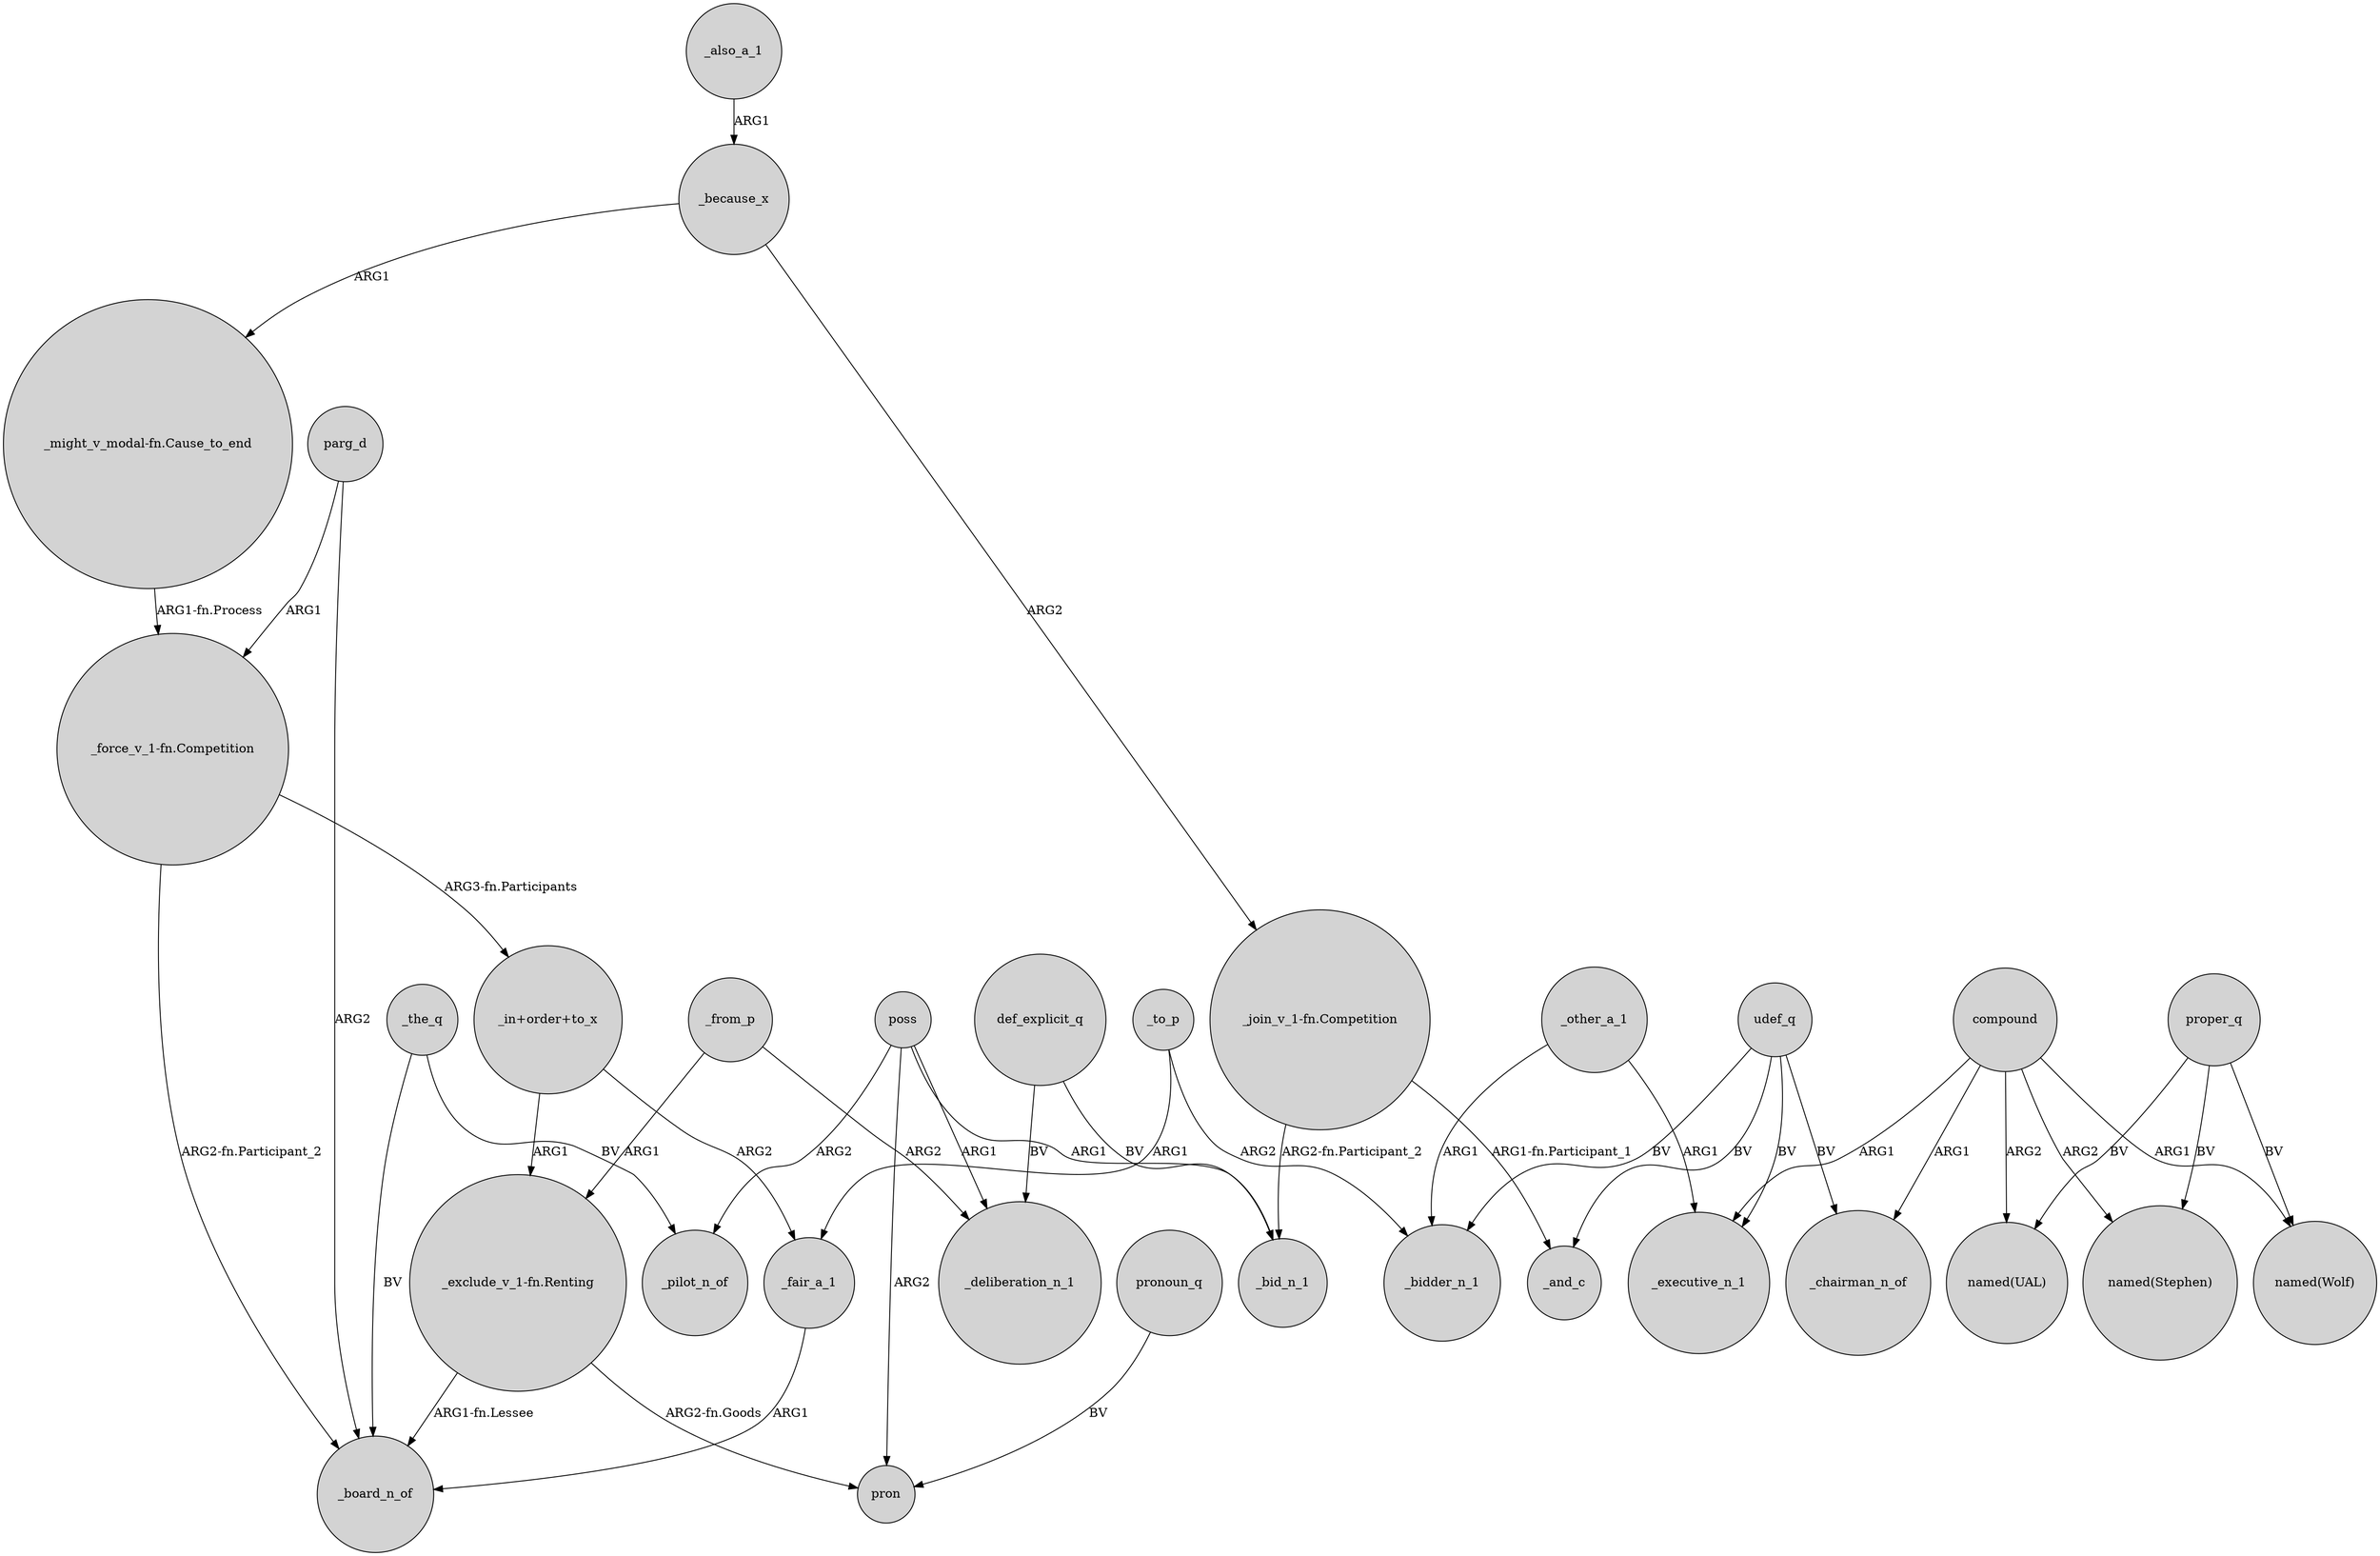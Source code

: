 digraph {
	node [shape=circle style=filled]
	"_force_v_1-fn.Competition" -> _board_n_of [label="ARG2-fn.Participant_2"]
	poss -> _pilot_n_of [label=ARG2]
	_from_p -> _deliberation_n_1 [label=ARG2]
	compound -> "named(Stephen)" [label=ARG2]
	poss -> _bid_n_1 [label=ARG1]
	"_join_v_1-fn.Competition" -> _bid_n_1 [label="ARG2-fn.Participant_2"]
	_from_p -> "_exclude_v_1-fn.Renting" [label=ARG1]
	_other_a_1 -> _bidder_n_1 [label=ARG1]
	def_explicit_q -> _deliberation_n_1 [label=BV]
	udef_q -> _chairman_n_of [label=BV]
	_to_p -> _bidder_n_1 [label=ARG2]
	udef_q -> _bidder_n_1 [label=BV]
	parg_d -> _board_n_of [label=ARG2]
	compound -> "named(Wolf)" [label=ARG1]
	"_force_v_1-fn.Competition" -> "_in+order+to_x" [label="ARG3-fn.Participants"]
	udef_q -> _and_c [label=BV]
	"_exclude_v_1-fn.Renting" -> pron [label="ARG2-fn.Goods"]
	_the_q -> _board_n_of [label=BV]
	_because_x -> "_join_v_1-fn.Competition" [label=ARG2]
	"_join_v_1-fn.Competition" -> _and_c [label="ARG1-fn.Participant_1"]
	proper_q -> "named(UAL)" [label=BV]
	pronoun_q -> pron [label=BV]
	def_explicit_q -> _bid_n_1 [label=BV]
	poss -> pron [label=ARG2]
	udef_q -> _executive_n_1 [label=BV]
	_to_p -> _fair_a_1 [label=ARG1]
	proper_q -> "named(Stephen)" [label=BV]
	poss -> _deliberation_n_1 [label=ARG1]
	_other_a_1 -> _executive_n_1 [label=ARG1]
	proper_q -> "named(Wolf)" [label=BV]
	_also_a_1 -> _because_x [label=ARG1]
	compound -> _chairman_n_of [label=ARG1]
	"_in+order+to_x" -> "_exclude_v_1-fn.Renting" [label=ARG1]
	compound -> _executive_n_1 [label=ARG1]
	_fair_a_1 -> _board_n_of [label=ARG1]
	_the_q -> _pilot_n_of [label=BV]
	compound -> "named(UAL)" [label=ARG2]
	"_exclude_v_1-fn.Renting" -> _board_n_of [label="ARG1-fn.Lessee"]
	_because_x -> "_might_v_modal-fn.Cause_to_end" [label=ARG1]
	parg_d -> "_force_v_1-fn.Competition" [label=ARG1]
	"_in+order+to_x" -> _fair_a_1 [label=ARG2]
	"_might_v_modal-fn.Cause_to_end" -> "_force_v_1-fn.Competition" [label="ARG1-fn.Process"]
}
